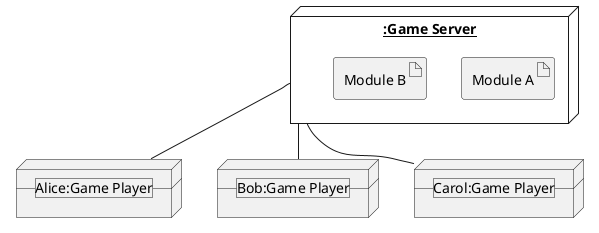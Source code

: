@startuml
node "__:Game Server__" as server {
    artifact "Module A" as modeA
    artifact "Module B" as modeB
}
node "__Alice:Game Player__" as playerOne {
}

node "__Bob:Game Player__" as playerTwo {
}

node "__Carol:Game Player__" as playerThree {
}

server  --  playerOne
server  --  playerTwo
server  --  playerThree
@enduml